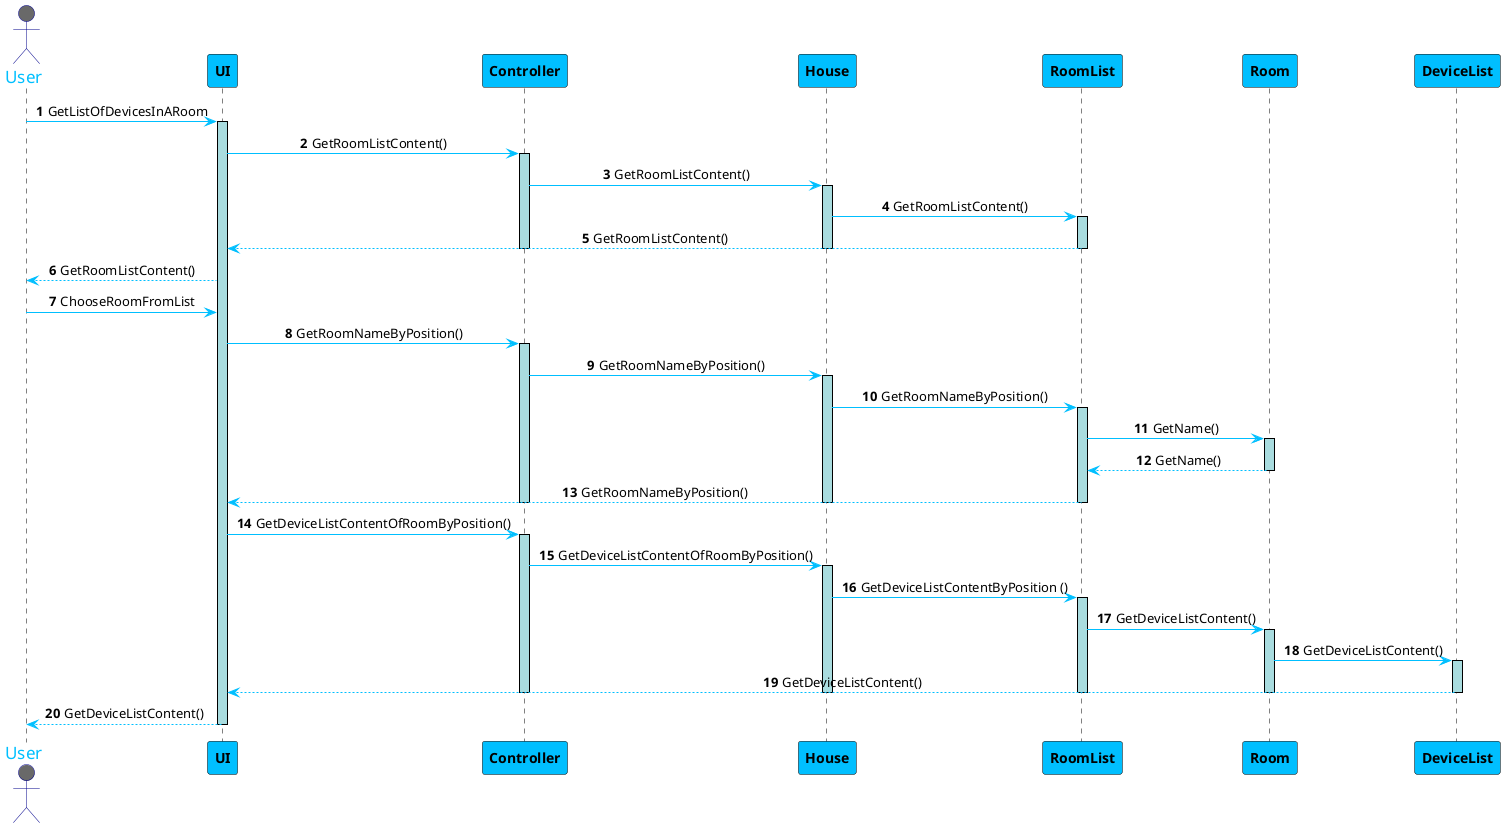 @startuml
skinparam sequenceMessageAlign center
skinparam sequence {
	ArrowColor DeepSkyBlue
	ActorBorderColor DarkBlue
	LifeLineBorderColor black
	LifeLineBackgroundColor #A9DCDF

	ParticipantBorderColor Black
	ParticipantBackgroundColor DeepSkyBlue
	ParticipantFontStyle Bold

	ActorBackgroundColor DimGrey
	ActorFontColor DeepSkyBlue
	ActorFontSize 17
	ActorFontName Aapex
}

autonumber
actor User
User -> UI: GetListOfDevicesInARoom
activate UI

UI -> Controller: GetRoomListContent()
activate Controller
Controller -> House: GetRoomListContent()
activate House
House -> RoomList: GetRoomListContent()
activate RoomList
UI <-- RoomList: GetRoomListContent()
deactivate RoomList
deactivate House
deactivate Controller
User <-- UI: GetRoomListContent()



User -> UI: ChooseRoomFromList
UI -> Controller: GetRoomNameByPosition()
activate Controller
Controller -> House: GetRoomNameByPosition()
activate House
House -> RoomList: GetRoomNameByPosition()
activate RoomList
RoomList -> Room: GetName()
activate Room
RoomList <-- Room: GetName()
deactivate Room
UI <-- RoomList: GetRoomNameByPosition()
deactivate RoomList
deactivate House
deactivate Controller
UI -> Controller: GetDeviceListContentOfRoomByPosition()
activate Controller
Controller -> House: GetDeviceListContentOfRoomByPosition()
activate House
House -> RoomList: GetDeviceListContentByPosition ()
activate RoomList
RoomList -> Room: GetDeviceListContent()
activate Room
Room -> DeviceList: GetDeviceListContent()
activate DeviceList
UI <-- DeviceList: GetDeviceListContent()
deactivate DeviceList
deactivate Room
deactivate RoomList
deactivate House
deactivate Controller
User <-- UI: GetDeviceListContent()
deactivate UI
@enduml